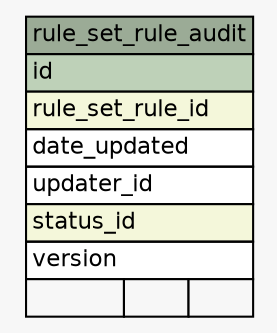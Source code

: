 // dot 2.28.0 on Windows Vista 6.0
// SchemaSpy rev 590
digraph "rule_set_rule_audit" {
  graph [
    rankdir="RL"
    bgcolor="#f7f7f7"
    nodesep="0.18"
    ranksep="0.46"
    fontname="Helvetica"
    fontsize="11"
  ];
  node [
    fontname="Helvetica"
    fontsize="11"
    shape="plaintext"
  ];
  edge [
    arrowsize="0.8"
  ];
  "rule_set_rule_audit" [
    label=<
    <TABLE BORDER="0" CELLBORDER="1" CELLSPACING="0" BGCOLOR="#ffffff">
      <TR><TD COLSPAN="3" BGCOLOR="#9bab96" ALIGN="CENTER">rule_set_rule_audit</TD></TR>
      <TR><TD PORT="id" COLSPAN="3" BGCOLOR="#bed1b8" ALIGN="LEFT">id</TD></TR>
      <TR><TD PORT="rule_set_rule_id" COLSPAN="3" BGCOLOR="#f4f7da" ALIGN="LEFT">rule_set_rule_id</TD></TR>
      <TR><TD PORT="date_updated" COLSPAN="3" ALIGN="LEFT">date_updated</TD></TR>
      <TR><TD PORT="updater_id" COLSPAN="3" ALIGN="LEFT">updater_id</TD></TR>
      <TR><TD PORT="status_id" COLSPAN="3" BGCOLOR="#f4f7da" ALIGN="LEFT">status_id</TD></TR>
      <TR><TD PORT="version" COLSPAN="3" ALIGN="LEFT">version</TD></TR>
      <TR><TD ALIGN="LEFT" BGCOLOR="#f7f7f7">  </TD><TD ALIGN="RIGHT" BGCOLOR="#f7f7f7">  </TD><TD ALIGN="RIGHT" BGCOLOR="#f7f7f7">  </TD></TR>
    </TABLE>>
    URL="tables/rule_set_rule_audit.html"
    tooltip="rule_set_rule_audit"
  ];
}
